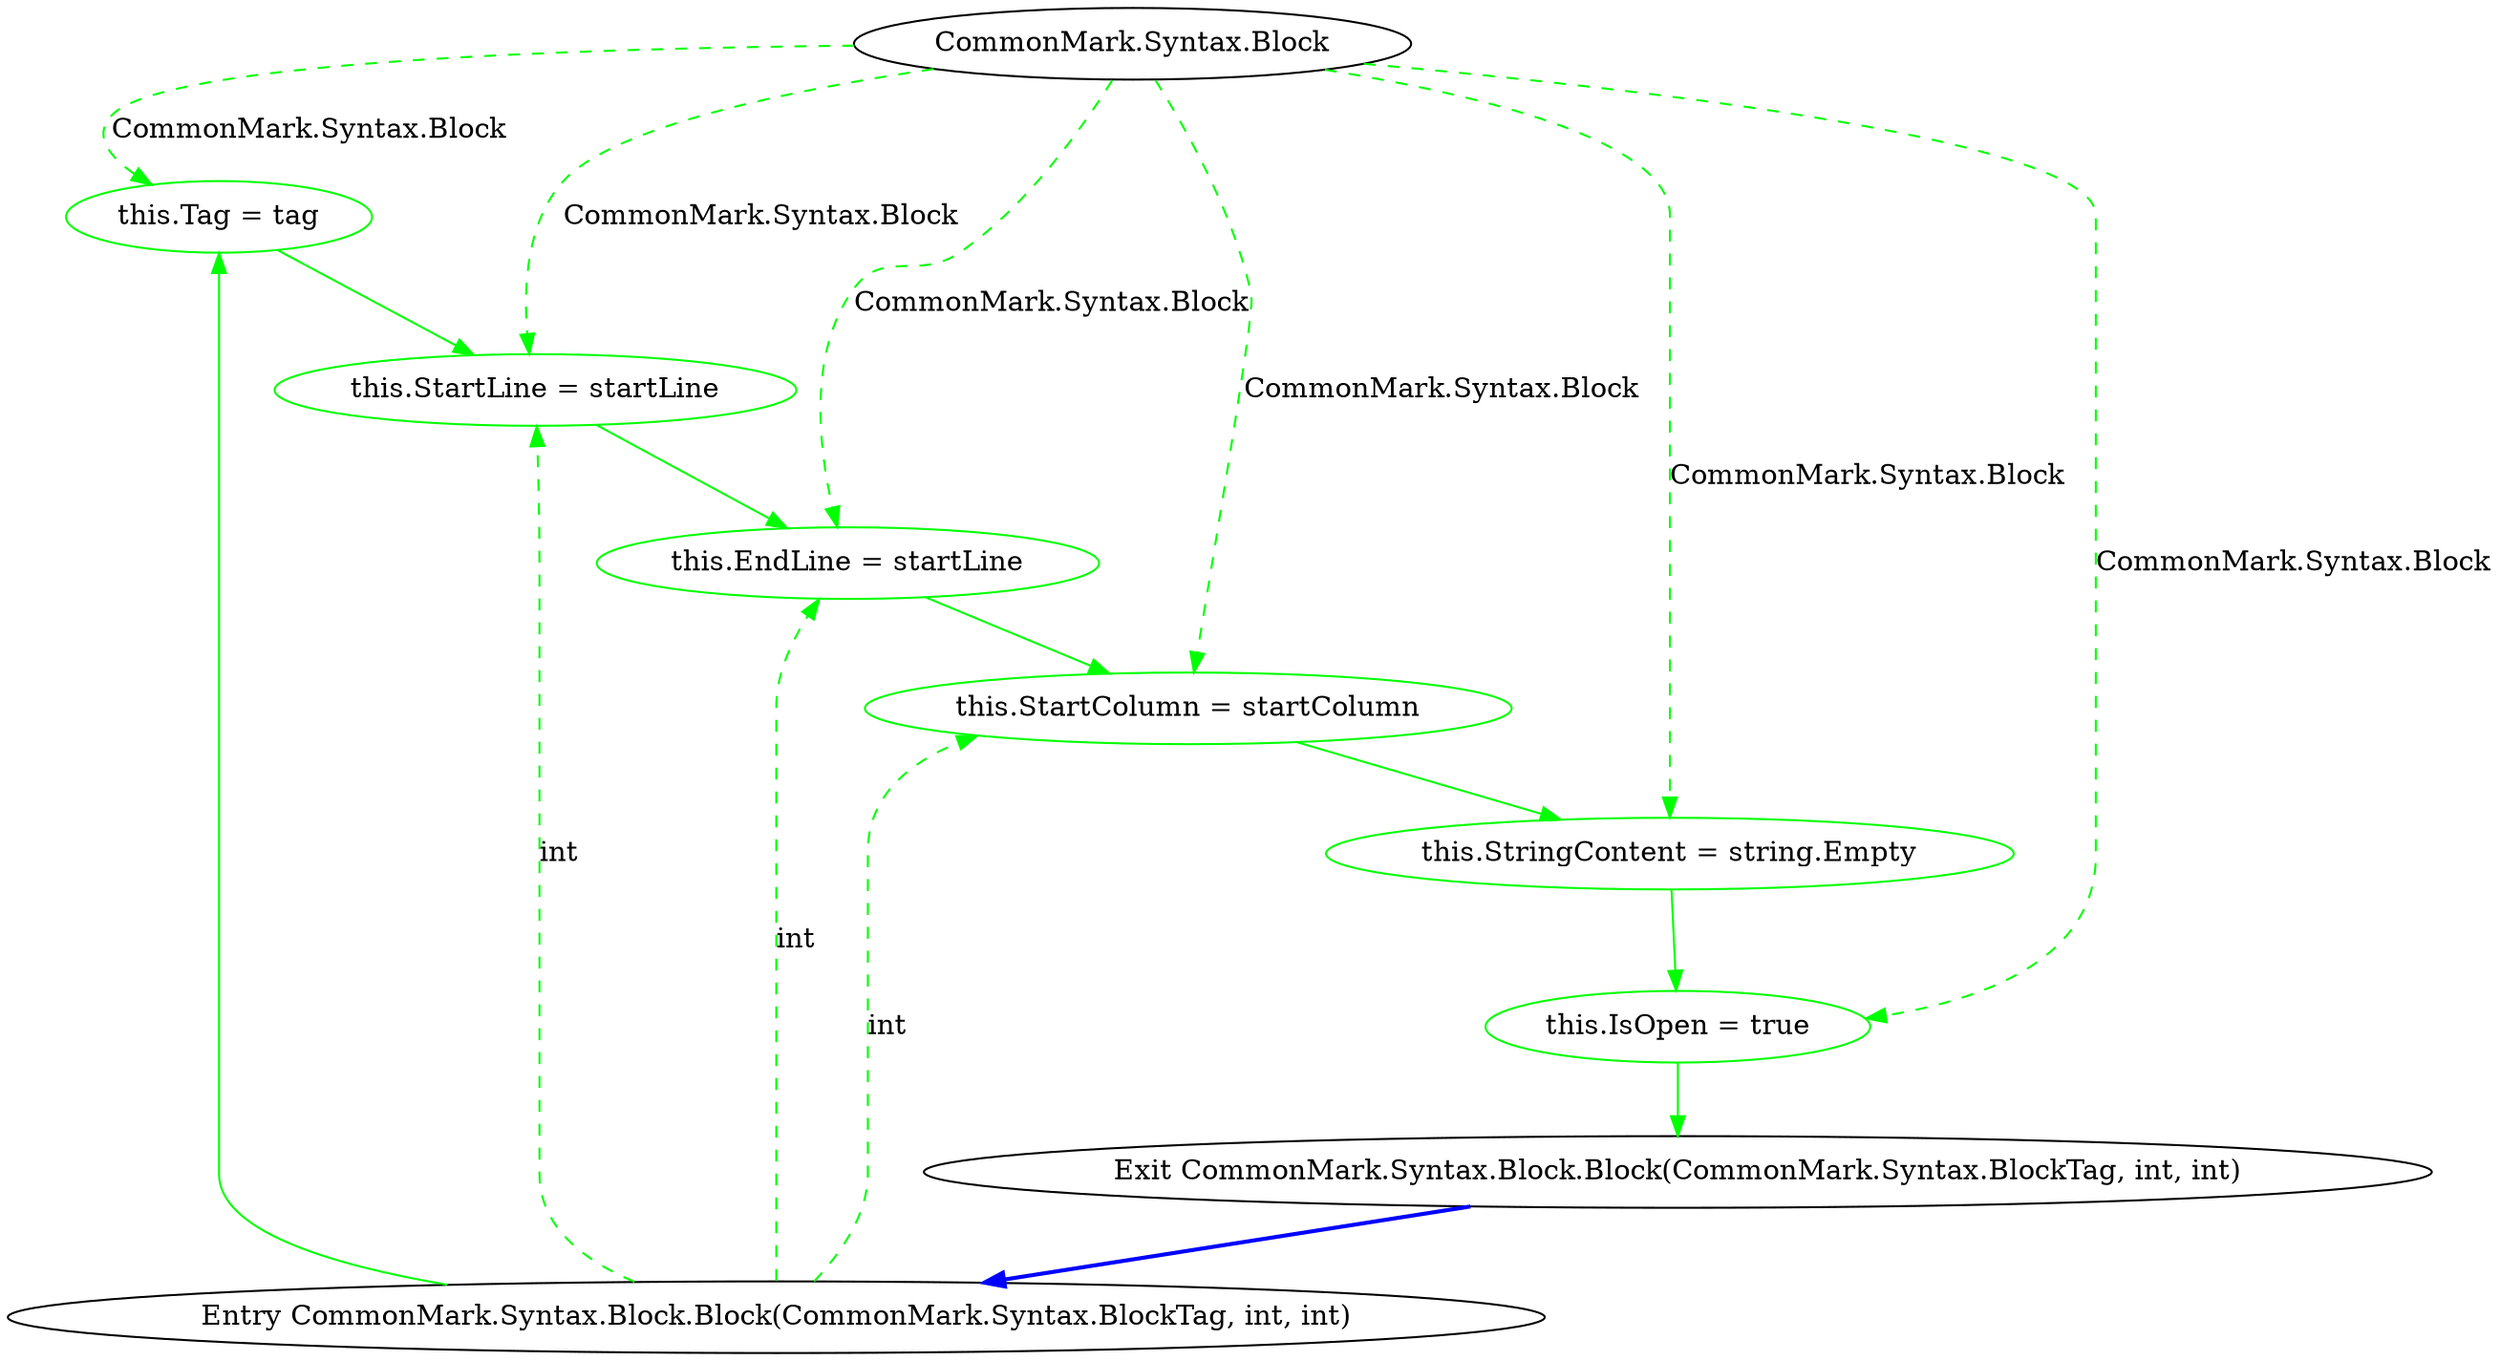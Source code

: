 digraph  {
d1 [label="this.Tag = tag", span="11-11", cluster="CommonMark.Syntax.Block.Block(CommonMark.Syntax.BlockTag, int, int)", color=green, community=0];
d8 [label="CommonMark.Syntax.Block", span=""];
d0 [label="Entry CommonMark.Syntax.Block.Block(CommonMark.Syntax.BlockTag, int, int)", span="9-9", cluster="CommonMark.Syntax.Block.Block(CommonMark.Syntax.BlockTag, int, int)"];
d2 [label="this.StartLine = startLine", span="12-12", cluster="CommonMark.Syntax.Block.Block(CommonMark.Syntax.BlockTag, int, int)", color=green, community=0];
d3 [label="this.EndLine = startLine", span="13-13", cluster="CommonMark.Syntax.Block.Block(CommonMark.Syntax.BlockTag, int, int)", color=green, community=0];
d4 [label="this.StartColumn = startColumn", span="14-14", cluster="CommonMark.Syntax.Block.Block(CommonMark.Syntax.BlockTag, int, int)", color=green, community=0];
d5 [label="this.StringContent = string.Empty", span="15-15", cluster="CommonMark.Syntax.Block.Block(CommonMark.Syntax.BlockTag, int, int)", color=green, community=0];
d6 [label="this.IsOpen = true", span="16-16", cluster="CommonMark.Syntax.Block.Block(CommonMark.Syntax.BlockTag, int, int)", color=green, community=0];
d7 [label="Exit CommonMark.Syntax.Block.Block(CommonMark.Syntax.BlockTag, int, int)", span="9-9", cluster="CommonMark.Syntax.Block.Block(CommonMark.Syntax.BlockTag, int, int)"];
d1 -> d2  [key=0, style=solid, color=green];
d8 -> d1  [key=1, style=dashed, color=green, label="CommonMark.Syntax.Block"];
d8 -> d2  [key=1, style=dashed, color=green, label="CommonMark.Syntax.Block"];
d8 -> d3  [key=1, style=dashed, color=green, label="CommonMark.Syntax.Block"];
d8 -> d4  [key=1, style=dashed, color=green, label="CommonMark.Syntax.Block"];
d8 -> d5  [key=1, style=dashed, color=green, label="CommonMark.Syntax.Block"];
d8 -> d6  [key=1, style=dashed, color=green, label="CommonMark.Syntax.Block"];
d0 -> d1  [key=0, style=solid, color=green];
d0 -> d2  [key=1, style=dashed, color=green, label=int];
d0 -> d3  [key=1, style=dashed, color=green, label=int];
d0 -> d4  [key=1, style=dashed, color=green, label=int];
d2 -> d3  [key=0, style=solid, color=green];
d3 -> d4  [key=0, style=solid, color=green];
d4 -> d5  [key=0, style=solid, color=green];
d5 -> d6  [key=0, style=solid, color=green];
d6 -> d7  [key=0, style=solid, color=green];
d7 -> d0  [key=0, style=bold, color=blue];
}
